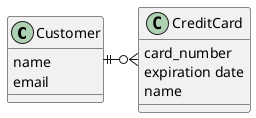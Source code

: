 @startuml

class Customer {
  name
  email
}

class CreditCard {
  card_number
  expiration date
  name
}

Customer ||-ri-o{ CreditCard

@enduml
